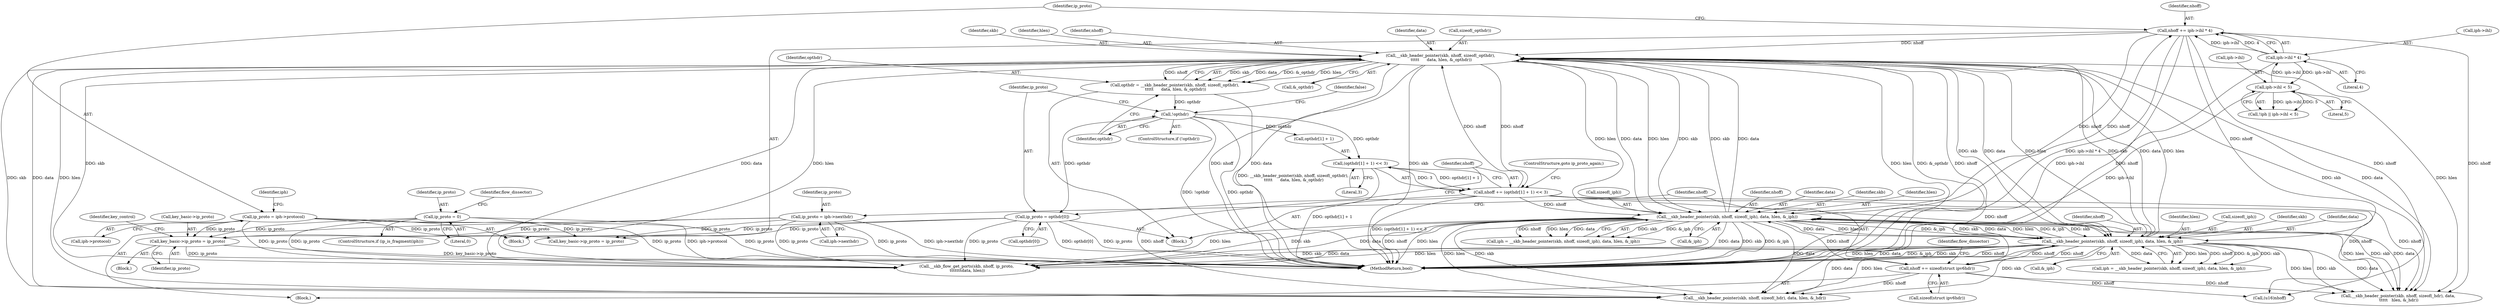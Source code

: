 digraph "1_linux_a6e544b0a88b53114bfa5a57e21b7be7a8dfc9d0@del" {
"1000777" [label="(Call,key_basic->ip_proto = ip_proto)"];
"1000220" [label="(Call,ip_proto = iph->protocol)"];
"1000283" [label="(Call,ip_proto = iph->nexthdr)"];
"1000228" [label="(Call,ip_proto = 0)"];
"1000737" [label="(Call,ip_proto = opthdr[0])"];
"1000733" [label="(Call,!opthdr)"];
"1000721" [label="(Call,opthdr = __skb_header_pointer(skb, nhoff, sizeof(_opthdr),\n \t\t\t\t\t      data, hlen, &_opthdr))"];
"1000723" [label="(Call,__skb_header_pointer(skb, nhoff, sizeof(_opthdr),\n \t\t\t\t\t      data, hlen, &_opthdr))"];
"1000193" [label="(Call,__skb_header_pointer(skb, nhoff, sizeof(_iph), data, hlen, &_iph))"];
"1000269" [label="(Call,__skb_header_pointer(skb, nhoff, sizeof(_iph), data, hlen, &_iph))"];
"1000213" [label="(Call,nhoff += iph->ihl * 4)"];
"1000215" [label="(Call,iph->ihl * 4)"];
"1000206" [label="(Call,iph->ihl < 5)"];
"1000288" [label="(Call,nhoff += sizeof(struct ipv6hdr))"];
"1000742" [label="(Call,nhoff += (opthdr[1] + 1) << 3)"];
"1000744" [label="(Call,(opthdr[1] + 1) << 3)"];
"1000187" [label="(Block,)"];
"1000739" [label="(Call,opthdr[0])"];
"1000743" [label="(Identifier,nhoff)"];
"1000736" [label="(Identifier,false)"];
"1000262" [label="(Block,)"];
"1000229" [label="(Identifier,ip_proto)"];
"1000215" [label="(Call,iph->ihl * 4)"];
"1000193" [label="(Call,__skb_header_pointer(skb, nhoff, sizeof(_iph), data, hlen, &_iph))"];
"1000275" [label="(Identifier,hlen)"];
"1000112" [label="(Block,)"];
"1000225" [label="(ControlStructure,if (ip_is_fragment(iph)))"];
"1000213" [label="(Call,nhoff += iph->ihl * 4)"];
"1000781" [label="(Identifier,ip_proto)"];
"1000276" [label="(Call,&_iph)"];
"1000272" [label="(Call,sizeof(_iph))"];
"1000270" [label="(Identifier,skb)"];
"1000219" [label="(Literal,4)"];
"1000580" [label="(Call,__skb_header_pointer(skb, nhoff, sizeof(_hdr), data, hlen, &_hdr))"];
"1000745" [label="(Call,opthdr[1] + 1)"];
"1000227" [label="(Identifier,iph)"];
"1000284" [label="(Identifier,ip_proto)"];
"1000283" [label="(Call,ip_proto = iph->nexthdr)"];
"1000230" [label="(Literal,0)"];
"1000734" [label="(Identifier,opthdr)"];
"1000738" [label="(Identifier,ip_proto)"];
"1000722" [label="(Identifier,opthdr)"];
"1000729" [label="(Identifier,hlen)"];
"1000191" [label="(Call,iph = __skb_header_pointer(skb, nhoff, sizeof(_iph), data, hlen, &_iph))"];
"1000214" [label="(Identifier,nhoff)"];
"1000288" [label="(Call,nhoff += sizeof(struct ipv6hdr))"];
"1000199" [label="(Identifier,hlen)"];
"1000274" [label="(Identifier,data)"];
"1000196" [label="(Call,sizeof(_iph))"];
"1000195" [label="(Identifier,nhoff)"];
"1000487" [label="(Call,__skb_header_pointer(skb, nhoff, sizeof(_hdr), data,\n \t\t\t\t\t   hlen, &_hdr))"];
"1000744" [label="(Call,(opthdr[1] + 1) << 3)"];
"1000725" [label="(Identifier,nhoff)"];
"1000200" [label="(Call,&_iph)"];
"1000728" [label="(Identifier,data)"];
"1000786" [label="(Call,(u16)nhoff)"];
"1000750" [label="(Literal,3)"];
"1000203" [label="(Call,!iph || iph->ihl < 5)"];
"1000285" [label="(Call,iph->nexthdr)"];
"1000742" [label="(Call,nhoff += (opthdr[1] + 1) << 3)"];
"1000198" [label="(Identifier,data)"];
"1000804" [label="(Call,__skb_flow_get_ports(skb, nhoff, ip_proto,\n \t\t\t\t\t\t\tdata, hlen))"];
"1000726" [label="(Call,sizeof(_opthdr))"];
"1000269" [label="(Call,__skb_header_pointer(skb, nhoff, sizeof(_iph), data, hlen, &_iph))"];
"1000207" [label="(Call,iph->ihl)"];
"1000730" [label="(Call,&_opthdr)"];
"1000194" [label="(Identifier,skb)"];
"1000271" [label="(Identifier,nhoff)"];
"1000294" [label="(Identifier,flow_dissector)"];
"1000777" [label="(Call,key_basic->ip_proto = ip_proto)"];
"1000290" [label="(Call,sizeof(struct ipv6hdr))"];
"1000712" [label="(Block,)"];
"1000784" [label="(Identifier,key_control)"];
"1000812" [label="(MethodReturn,bool)"];
"1000221" [label="(Identifier,ip_proto)"];
"1000222" [label="(Call,iph->protocol)"];
"1000721" [label="(Call,opthdr = __skb_header_pointer(skb, nhoff, sizeof(_opthdr),\n \t\t\t\t\t      data, hlen, &_opthdr))"];
"1000228" [label="(Call,ip_proto = 0)"];
"1000732" [label="(ControlStructure,if (!opthdr))"];
"1000724" [label="(Identifier,skb)"];
"1000206" [label="(Call,iph->ihl < 5)"];
"1000543" [label="(Call,key_basic->ip_proto = ip_proto)"];
"1000210" [label="(Literal,5)"];
"1000751" [label="(ControlStructure,goto ip_proto_again;)"];
"1000267" [label="(Call,iph = __skb_header_pointer(skb, nhoff, sizeof(_iph), data, hlen, &_iph))"];
"1000733" [label="(Call,!opthdr)"];
"1000737" [label="(Call,ip_proto = opthdr[0])"];
"1000723" [label="(Call,__skb_header_pointer(skb, nhoff, sizeof(_opthdr),\n \t\t\t\t\t      data, hlen, &_opthdr))"];
"1000289" [label="(Identifier,nhoff)"];
"1000216" [label="(Call,iph->ihl)"];
"1000778" [label="(Call,key_basic->ip_proto)"];
"1000220" [label="(Call,ip_proto = iph->protocol)"];
"1000234" [label="(Identifier,flow_dissector)"];
"1000777" -> "1000112"  [label="AST: "];
"1000777" -> "1000781"  [label="CFG: "];
"1000778" -> "1000777"  [label="AST: "];
"1000781" -> "1000777"  [label="AST: "];
"1000784" -> "1000777"  [label="CFG: "];
"1000777" -> "1000812"  [label="DDG: ip_proto"];
"1000777" -> "1000812"  [label="DDG: key_basic->ip_proto"];
"1000220" -> "1000777"  [label="DDG: ip_proto"];
"1000283" -> "1000777"  [label="DDG: ip_proto"];
"1000228" -> "1000777"  [label="DDG: ip_proto"];
"1000737" -> "1000777"  [label="DDG: ip_proto"];
"1000220" -> "1000187"  [label="AST: "];
"1000220" -> "1000222"  [label="CFG: "];
"1000221" -> "1000220"  [label="AST: "];
"1000222" -> "1000220"  [label="AST: "];
"1000227" -> "1000220"  [label="CFG: "];
"1000220" -> "1000812"  [label="DDG: ip_proto"];
"1000220" -> "1000812"  [label="DDG: iph->protocol"];
"1000220" -> "1000543"  [label="DDG: ip_proto"];
"1000220" -> "1000804"  [label="DDG: ip_proto"];
"1000283" -> "1000262"  [label="AST: "];
"1000283" -> "1000285"  [label="CFG: "];
"1000284" -> "1000283"  [label="AST: "];
"1000285" -> "1000283"  [label="AST: "];
"1000289" -> "1000283"  [label="CFG: "];
"1000283" -> "1000812"  [label="DDG: iph->nexthdr"];
"1000283" -> "1000812"  [label="DDG: ip_proto"];
"1000283" -> "1000543"  [label="DDG: ip_proto"];
"1000283" -> "1000804"  [label="DDG: ip_proto"];
"1000228" -> "1000225"  [label="AST: "];
"1000228" -> "1000230"  [label="CFG: "];
"1000229" -> "1000228"  [label="AST: "];
"1000230" -> "1000228"  [label="AST: "];
"1000234" -> "1000228"  [label="CFG: "];
"1000228" -> "1000812"  [label="DDG: ip_proto"];
"1000228" -> "1000543"  [label="DDG: ip_proto"];
"1000228" -> "1000804"  [label="DDG: ip_proto"];
"1000737" -> "1000712"  [label="AST: "];
"1000737" -> "1000739"  [label="CFG: "];
"1000738" -> "1000737"  [label="AST: "];
"1000739" -> "1000737"  [label="AST: "];
"1000743" -> "1000737"  [label="CFG: "];
"1000737" -> "1000812"  [label="DDG: opthdr[0]"];
"1000737" -> "1000812"  [label="DDG: ip_proto"];
"1000737" -> "1000543"  [label="DDG: ip_proto"];
"1000733" -> "1000737"  [label="DDG: opthdr"];
"1000737" -> "1000804"  [label="DDG: ip_proto"];
"1000733" -> "1000732"  [label="AST: "];
"1000733" -> "1000734"  [label="CFG: "];
"1000734" -> "1000733"  [label="AST: "];
"1000736" -> "1000733"  [label="CFG: "];
"1000738" -> "1000733"  [label="CFG: "];
"1000733" -> "1000812"  [label="DDG: opthdr"];
"1000733" -> "1000812"  [label="DDG: !opthdr"];
"1000721" -> "1000733"  [label="DDG: opthdr"];
"1000733" -> "1000744"  [label="DDG: opthdr"];
"1000733" -> "1000745"  [label="DDG: opthdr"];
"1000721" -> "1000712"  [label="AST: "];
"1000721" -> "1000723"  [label="CFG: "];
"1000722" -> "1000721"  [label="AST: "];
"1000723" -> "1000721"  [label="AST: "];
"1000734" -> "1000721"  [label="CFG: "];
"1000721" -> "1000812"  [label="DDG: __skb_header_pointer(skb, nhoff, sizeof(_opthdr),\n \t\t\t\t\t      data, hlen, &_opthdr)"];
"1000723" -> "1000721"  [label="DDG: skb"];
"1000723" -> "1000721"  [label="DDG: data"];
"1000723" -> "1000721"  [label="DDG: &_opthdr"];
"1000723" -> "1000721"  [label="DDG: hlen"];
"1000723" -> "1000721"  [label="DDG: nhoff"];
"1000723" -> "1000730"  [label="CFG: "];
"1000724" -> "1000723"  [label="AST: "];
"1000725" -> "1000723"  [label="AST: "];
"1000726" -> "1000723"  [label="AST: "];
"1000728" -> "1000723"  [label="AST: "];
"1000729" -> "1000723"  [label="AST: "];
"1000730" -> "1000723"  [label="AST: "];
"1000723" -> "1000812"  [label="DDG: skb"];
"1000723" -> "1000812"  [label="DDG: &_opthdr"];
"1000723" -> "1000812"  [label="DDG: hlen"];
"1000723" -> "1000812"  [label="DDG: nhoff"];
"1000723" -> "1000812"  [label="DDG: data"];
"1000723" -> "1000193"  [label="DDG: skb"];
"1000723" -> "1000193"  [label="DDG: data"];
"1000723" -> "1000193"  [label="DDG: hlen"];
"1000723" -> "1000269"  [label="DDG: skb"];
"1000723" -> "1000269"  [label="DDG: data"];
"1000723" -> "1000269"  [label="DDG: hlen"];
"1000723" -> "1000487"  [label="DDG: skb"];
"1000723" -> "1000487"  [label="DDG: data"];
"1000723" -> "1000487"  [label="DDG: hlen"];
"1000723" -> "1000580"  [label="DDG: skb"];
"1000723" -> "1000580"  [label="DDG: data"];
"1000723" -> "1000580"  [label="DDG: hlen"];
"1000193" -> "1000723"  [label="DDG: skb"];
"1000193" -> "1000723"  [label="DDG: data"];
"1000193" -> "1000723"  [label="DDG: hlen"];
"1000269" -> "1000723"  [label="DDG: skb"];
"1000269" -> "1000723"  [label="DDG: data"];
"1000269" -> "1000723"  [label="DDG: hlen"];
"1000213" -> "1000723"  [label="DDG: nhoff"];
"1000288" -> "1000723"  [label="DDG: nhoff"];
"1000742" -> "1000723"  [label="DDG: nhoff"];
"1000723" -> "1000742"  [label="DDG: nhoff"];
"1000723" -> "1000804"  [label="DDG: skb"];
"1000723" -> "1000804"  [label="DDG: data"];
"1000723" -> "1000804"  [label="DDG: hlen"];
"1000193" -> "1000191"  [label="AST: "];
"1000193" -> "1000200"  [label="CFG: "];
"1000194" -> "1000193"  [label="AST: "];
"1000195" -> "1000193"  [label="AST: "];
"1000196" -> "1000193"  [label="AST: "];
"1000198" -> "1000193"  [label="AST: "];
"1000199" -> "1000193"  [label="AST: "];
"1000200" -> "1000193"  [label="AST: "];
"1000191" -> "1000193"  [label="CFG: "];
"1000193" -> "1000812"  [label="DDG: skb"];
"1000193" -> "1000812"  [label="DDG: &_iph"];
"1000193" -> "1000812"  [label="DDG: nhoff"];
"1000193" -> "1000812"  [label="DDG: hlen"];
"1000193" -> "1000812"  [label="DDG: data"];
"1000193" -> "1000191"  [label="DDG: skb"];
"1000193" -> "1000191"  [label="DDG: &_iph"];
"1000193" -> "1000191"  [label="DDG: nhoff"];
"1000193" -> "1000191"  [label="DDG: hlen"];
"1000193" -> "1000191"  [label="DDG: data"];
"1000269" -> "1000193"  [label="DDG: skb"];
"1000269" -> "1000193"  [label="DDG: data"];
"1000269" -> "1000193"  [label="DDG: hlen"];
"1000269" -> "1000193"  [label="DDG: &_iph"];
"1000213" -> "1000193"  [label="DDG: nhoff"];
"1000288" -> "1000193"  [label="DDG: nhoff"];
"1000742" -> "1000193"  [label="DDG: nhoff"];
"1000193" -> "1000213"  [label="DDG: nhoff"];
"1000193" -> "1000269"  [label="DDG: skb"];
"1000193" -> "1000269"  [label="DDG: data"];
"1000193" -> "1000269"  [label="DDG: hlen"];
"1000193" -> "1000269"  [label="DDG: &_iph"];
"1000193" -> "1000487"  [label="DDG: skb"];
"1000193" -> "1000487"  [label="DDG: data"];
"1000193" -> "1000487"  [label="DDG: hlen"];
"1000193" -> "1000580"  [label="DDG: skb"];
"1000193" -> "1000580"  [label="DDG: data"];
"1000193" -> "1000580"  [label="DDG: hlen"];
"1000193" -> "1000804"  [label="DDG: skb"];
"1000193" -> "1000804"  [label="DDG: data"];
"1000193" -> "1000804"  [label="DDG: hlen"];
"1000269" -> "1000267"  [label="AST: "];
"1000269" -> "1000276"  [label="CFG: "];
"1000270" -> "1000269"  [label="AST: "];
"1000271" -> "1000269"  [label="AST: "];
"1000272" -> "1000269"  [label="AST: "];
"1000274" -> "1000269"  [label="AST: "];
"1000275" -> "1000269"  [label="AST: "];
"1000276" -> "1000269"  [label="AST: "];
"1000267" -> "1000269"  [label="CFG: "];
"1000269" -> "1000812"  [label="DDG: hlen"];
"1000269" -> "1000812"  [label="DDG: data"];
"1000269" -> "1000812"  [label="DDG: &_iph"];
"1000269" -> "1000812"  [label="DDG: skb"];
"1000269" -> "1000812"  [label="DDG: nhoff"];
"1000269" -> "1000267"  [label="DDG: hlen"];
"1000269" -> "1000267"  [label="DDG: nhoff"];
"1000269" -> "1000267"  [label="DDG: &_iph"];
"1000269" -> "1000267"  [label="DDG: skb"];
"1000269" -> "1000267"  [label="DDG: data"];
"1000213" -> "1000269"  [label="DDG: nhoff"];
"1000288" -> "1000269"  [label="DDG: nhoff"];
"1000742" -> "1000269"  [label="DDG: nhoff"];
"1000269" -> "1000288"  [label="DDG: nhoff"];
"1000269" -> "1000487"  [label="DDG: skb"];
"1000269" -> "1000487"  [label="DDG: data"];
"1000269" -> "1000487"  [label="DDG: hlen"];
"1000269" -> "1000580"  [label="DDG: skb"];
"1000269" -> "1000580"  [label="DDG: data"];
"1000269" -> "1000580"  [label="DDG: hlen"];
"1000269" -> "1000804"  [label="DDG: skb"];
"1000269" -> "1000804"  [label="DDG: data"];
"1000269" -> "1000804"  [label="DDG: hlen"];
"1000213" -> "1000187"  [label="AST: "];
"1000213" -> "1000215"  [label="CFG: "];
"1000214" -> "1000213"  [label="AST: "];
"1000215" -> "1000213"  [label="AST: "];
"1000221" -> "1000213"  [label="CFG: "];
"1000213" -> "1000812"  [label="DDG: iph->ihl * 4"];
"1000215" -> "1000213"  [label="DDG: iph->ihl"];
"1000215" -> "1000213"  [label="DDG: 4"];
"1000213" -> "1000487"  [label="DDG: nhoff"];
"1000213" -> "1000580"  [label="DDG: nhoff"];
"1000213" -> "1000786"  [label="DDG: nhoff"];
"1000215" -> "1000219"  [label="CFG: "];
"1000216" -> "1000215"  [label="AST: "];
"1000219" -> "1000215"  [label="AST: "];
"1000215" -> "1000812"  [label="DDG: iph->ihl"];
"1000215" -> "1000206"  [label="DDG: iph->ihl"];
"1000206" -> "1000215"  [label="DDG: iph->ihl"];
"1000206" -> "1000203"  [label="AST: "];
"1000206" -> "1000210"  [label="CFG: "];
"1000207" -> "1000206"  [label="AST: "];
"1000210" -> "1000206"  [label="AST: "];
"1000203" -> "1000206"  [label="CFG: "];
"1000206" -> "1000812"  [label="DDG: iph->ihl"];
"1000206" -> "1000203"  [label="DDG: iph->ihl"];
"1000206" -> "1000203"  [label="DDG: 5"];
"1000288" -> "1000262"  [label="AST: "];
"1000288" -> "1000290"  [label="CFG: "];
"1000289" -> "1000288"  [label="AST: "];
"1000290" -> "1000288"  [label="AST: "];
"1000294" -> "1000288"  [label="CFG: "];
"1000288" -> "1000487"  [label="DDG: nhoff"];
"1000288" -> "1000580"  [label="DDG: nhoff"];
"1000288" -> "1000786"  [label="DDG: nhoff"];
"1000742" -> "1000712"  [label="AST: "];
"1000742" -> "1000744"  [label="CFG: "];
"1000743" -> "1000742"  [label="AST: "];
"1000744" -> "1000742"  [label="AST: "];
"1000751" -> "1000742"  [label="CFG: "];
"1000742" -> "1000812"  [label="DDG: (opthdr[1] + 1) << 3"];
"1000742" -> "1000487"  [label="DDG: nhoff"];
"1000742" -> "1000580"  [label="DDG: nhoff"];
"1000744" -> "1000742"  [label="DDG: opthdr[1] + 1"];
"1000744" -> "1000742"  [label="DDG: 3"];
"1000742" -> "1000786"  [label="DDG: nhoff"];
"1000744" -> "1000750"  [label="CFG: "];
"1000745" -> "1000744"  [label="AST: "];
"1000750" -> "1000744"  [label="AST: "];
"1000744" -> "1000812"  [label="DDG: opthdr[1] + 1"];
}
